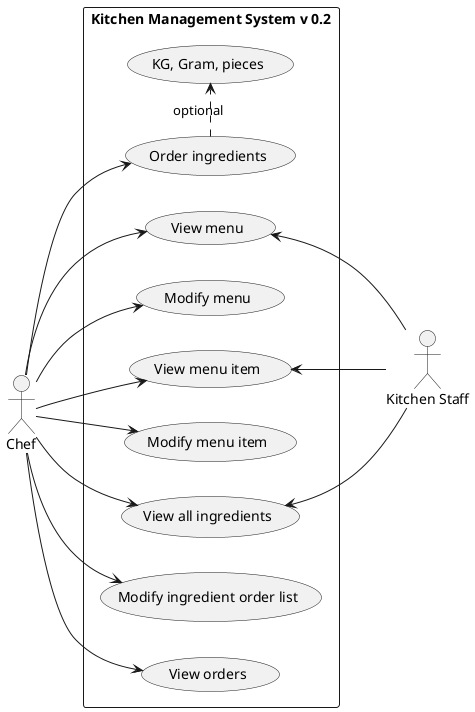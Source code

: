 @startuml

left to right direction

actor Chef
actor "Kitchen Staff" as KS

rectangle "Kitchen Management System v 0.2" {
    (View menu) as (MenuView)
    (Modify menu) as (MenuUpdate)

    (View menu item) as (MenuItemView)
    (Modify menu item) as (MenuItemUpdate)

    (View all ingredients) as (IngredientAll)
    (Modify ingredient order list) as (IngredientUpdate)
    (Order ingredients) as (IngredientOrder)
    (View orders) as (KitchenOrderView)
    (KG, Gram, pieces) as (IngredientQuantity)

    (IngredientOrder) .> (IngredientQuantity) : optional

    Chef --> (MenuView)
    Chef --> (MenuUpdate)
    Chef --> (MenuItemView)
    Chef --> (MenuItemUpdate)

    Chef --> (IngredientAll)
    Chef --> (IngredientUpdate)
    Chef --> (IngredientOrder)
    Chef --> (KitchenOrderView)

    (MenuView) <-- KS
    (MenuItemView) <-- KS
    (IngredientAll) <-- KS
}

@enduml
